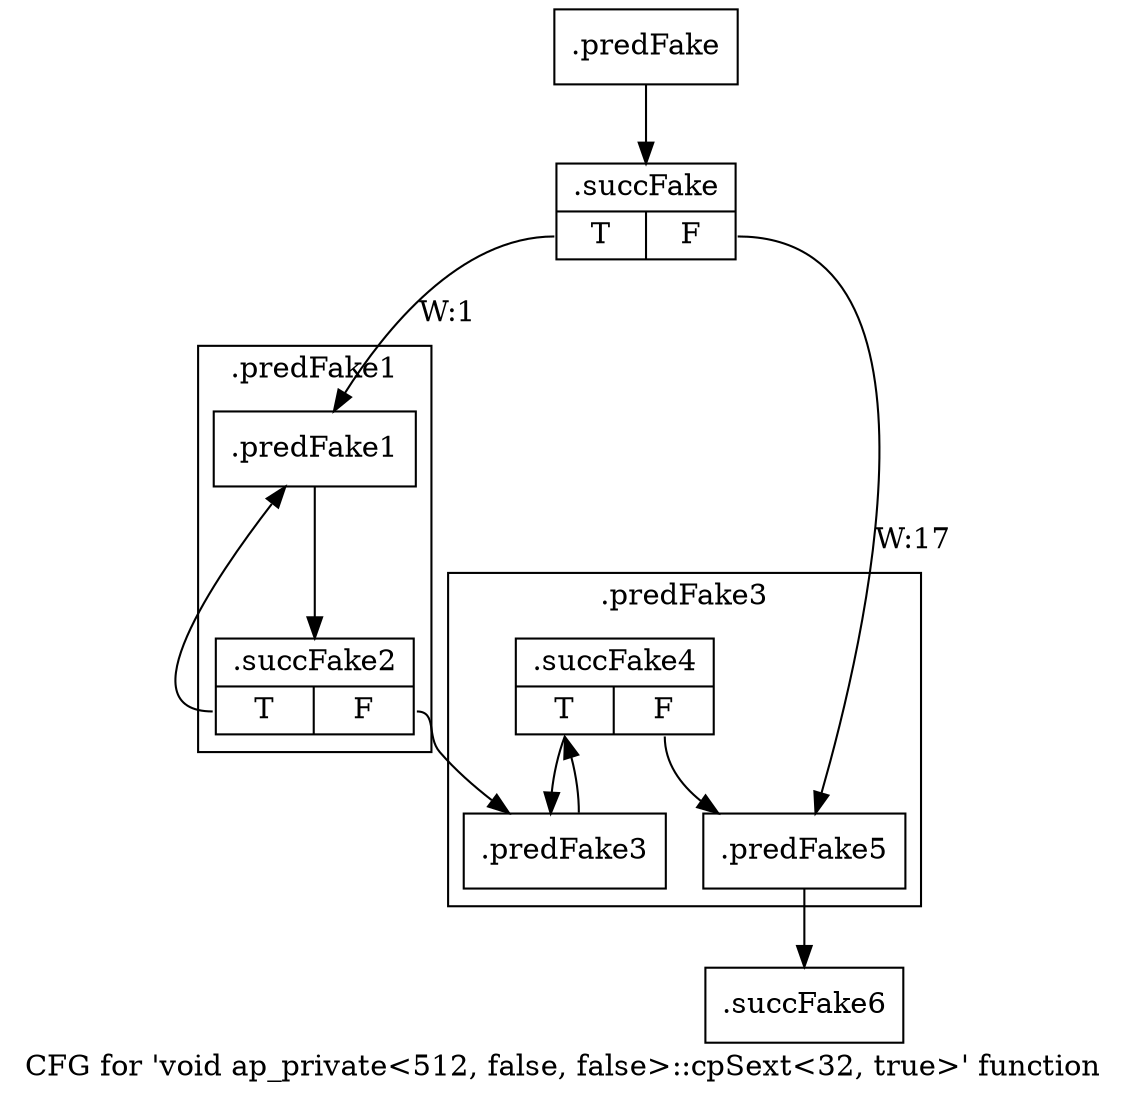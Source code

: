 digraph "CFG for 'void ap_private\<512, false, false\>::cpSext\<32, true\>' function" {
	label="CFG for 'void ap_private\<512, false, false\>::cpSext\<32, true\>' function";

	Node0x58a54e0 [shape=record,filename="",linenumber="",label="{.predFake}"];
	Node0x58a54e0 -> Node0x6085e00[ callList="" memoryops="" filename="/mnt/xilinx/Vitis_HLS/2021.2/include/etc/ap_private.h" execusionnum="16"];
	Node0x6085e00 [shape=record,filename="/mnt/xilinx/Vitis_HLS/2021.2/include/etc/ap_private.h",linenumber="5456",label="{.succFake|{<s0>T|<s1>F}}"];
	Node0x6085e00:s0 -> Node0x58a8090[label="W:1" callList="" memoryops="" filename="/mnt/xilinx/Vitis_HLS/2021.2/include/etc/ap_private.h" execusionnum="0"];
	Node0x6085e00:s1 -> Node0x58a8310[label="W:17" callList="" memoryops="" filename="/mnt/xilinx/Vitis_HLS/2021.2/include/etc/ap_private.h" execusionnum="16"];
	Node0x58a8310 [shape=record,filename="/mnt/xilinx/Vitis_HLS/2021.2/include/etc/ap_private.h",linenumber="5484",label="{.predFake5}"];
	Node0x58a8310 -> Node0x60862e0[ callList="" memoryops="" filename="/mnt/xilinx/Vitis_HLS/2021.2/include/etc/ap_private.h" execusionnum="0"];
	Node0x60862e0 [shape=record,filename="/mnt/xilinx/Vitis_HLS/2021.2/include/etc/ap_private.h",linenumber="5484",label="{.succFake6}"];
subgraph cluster_0 {
	label=".predFake3";
	tripcount="0";
	invocationtime="-1";

	Node0x58a81d0 [shape=record,filename="/mnt/xilinx/Vitis_HLS/2021.2/include/etc/ap_private.h",linenumber="5480",label="{.predFake3}"];
	Node0x58a81d0 -> Node0x6086120[ callList="" memoryops="" filename="/mnt/xilinx/Vitis_HLS/2021.2/include/etc/ap_private.h" execusionnum="0"];
	Node0x6086120 [shape=record,filename="/mnt/xilinx/Vitis_HLS/2021.2/include/etc/ap_private.h",linenumber="5480",label="{.succFake4|{<s0>T|<s1>F}}"];
	Node0x6086120:s0 -> Node0x58a81d0[ callList="" memoryops="" filename="/mnt/xilinx/Vitis_HLS/2021.2/include/etc/ap_private.h" execusionnum="0"];
	Node0x6086120:s1 -> Node0x58a8310[ callList="" memoryops="" filename="/mnt/xilinx/Vitis_HLS/2021.2/include/etc/ap_private.h" execusionnum="0"];
}
subgraph cluster_1 {
	label=".predFake1";
	tripcount="0";
	invocationtime="1";

	Node0x58a8090 [shape=record,filename="/mnt/xilinx/Vitis_HLS/2021.2/include/etc/ap_private.h",linenumber="5478",label="{.predFake1}"];
	Node0x58a8090 -> Node0x6085f60[ callList="" memoryops="" filename="/mnt/xilinx/Vitis_HLS/2021.2/include/etc/ap_private.h" execusionnum="0"];
	Node0x6085f60 [shape=record,filename="/mnt/xilinx/Vitis_HLS/2021.2/include/etc/ap_private.h",linenumber="5478",label="{.succFake2|{<s0>T|<s1>F}}"];
	Node0x6085f60:s0 -> Node0x58a8090[ callList="" memoryops="" filename="/mnt/xilinx/Vitis_HLS/2021.2/include/etc/ap_private.h" execusionnum="0"];
	Node0x6085f60:s1 -> Node0x58a81d0[ callList="" memoryops="" filename="/mnt/xilinx/Vitis_HLS/2021.2/include/etc/ap_private.h" execusionnum="0"];
}
}
